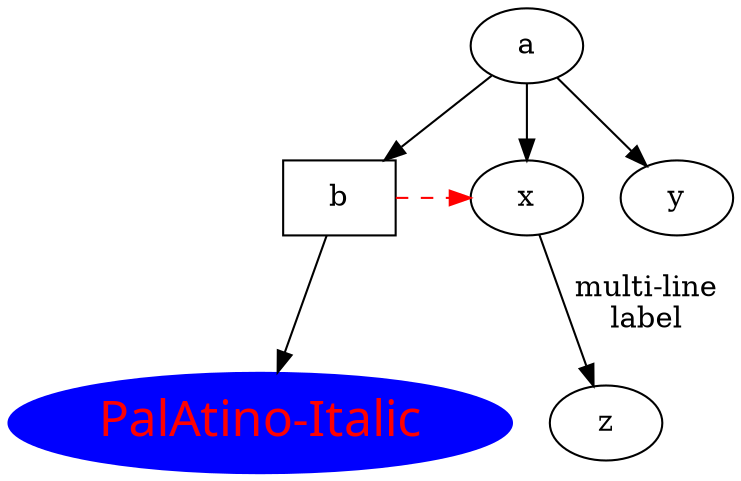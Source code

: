 digraph test3 {
       a -> b -> c;
       a -> {x y};
       b [shape=box];
       c [label="PalAtino-Italic",color=blue,fontsize=24,
            fontname="hello\nworld",fontcolor=red,style=filled];
       x -> z [label="multi-line\nlabel"];
       edge [style=dashed,color=red];
       b -> x;
       {rank=same; b x}
}

